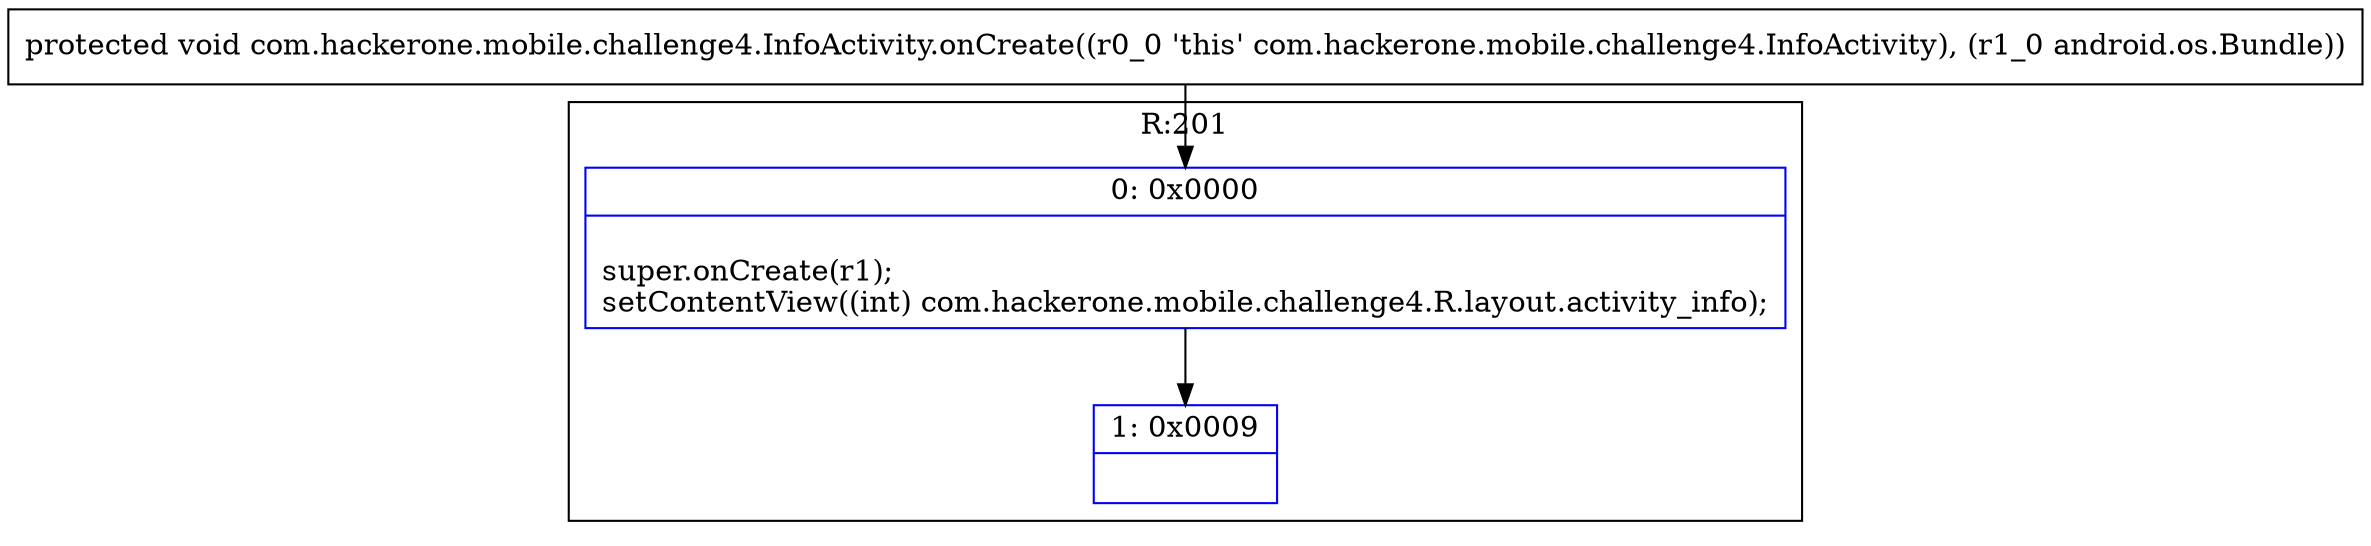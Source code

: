 digraph "CFG forcom.hackerone.mobile.challenge4.InfoActivity.onCreate(Landroid\/os\/Bundle;)V" {
subgraph cluster_Region_1116943234 {
label = "R:201";
node [shape=record,color=blue];
Node_0 [shape=record,label="{0\:\ 0x0000|\lsuper.onCreate(r1);\lsetContentView((int) com.hackerone.mobile.challenge4.R.layout.activity_info);\l}"];
Node_1 [shape=record,label="{1\:\ 0x0009|\l}"];
}
MethodNode[shape=record,label="{protected void com.hackerone.mobile.challenge4.InfoActivity.onCreate((r0_0 'this' com.hackerone.mobile.challenge4.InfoActivity), (r1_0 android.os.Bundle)) }"];
MethodNode -> Node_0;
Node_0 -> Node_1;
}

